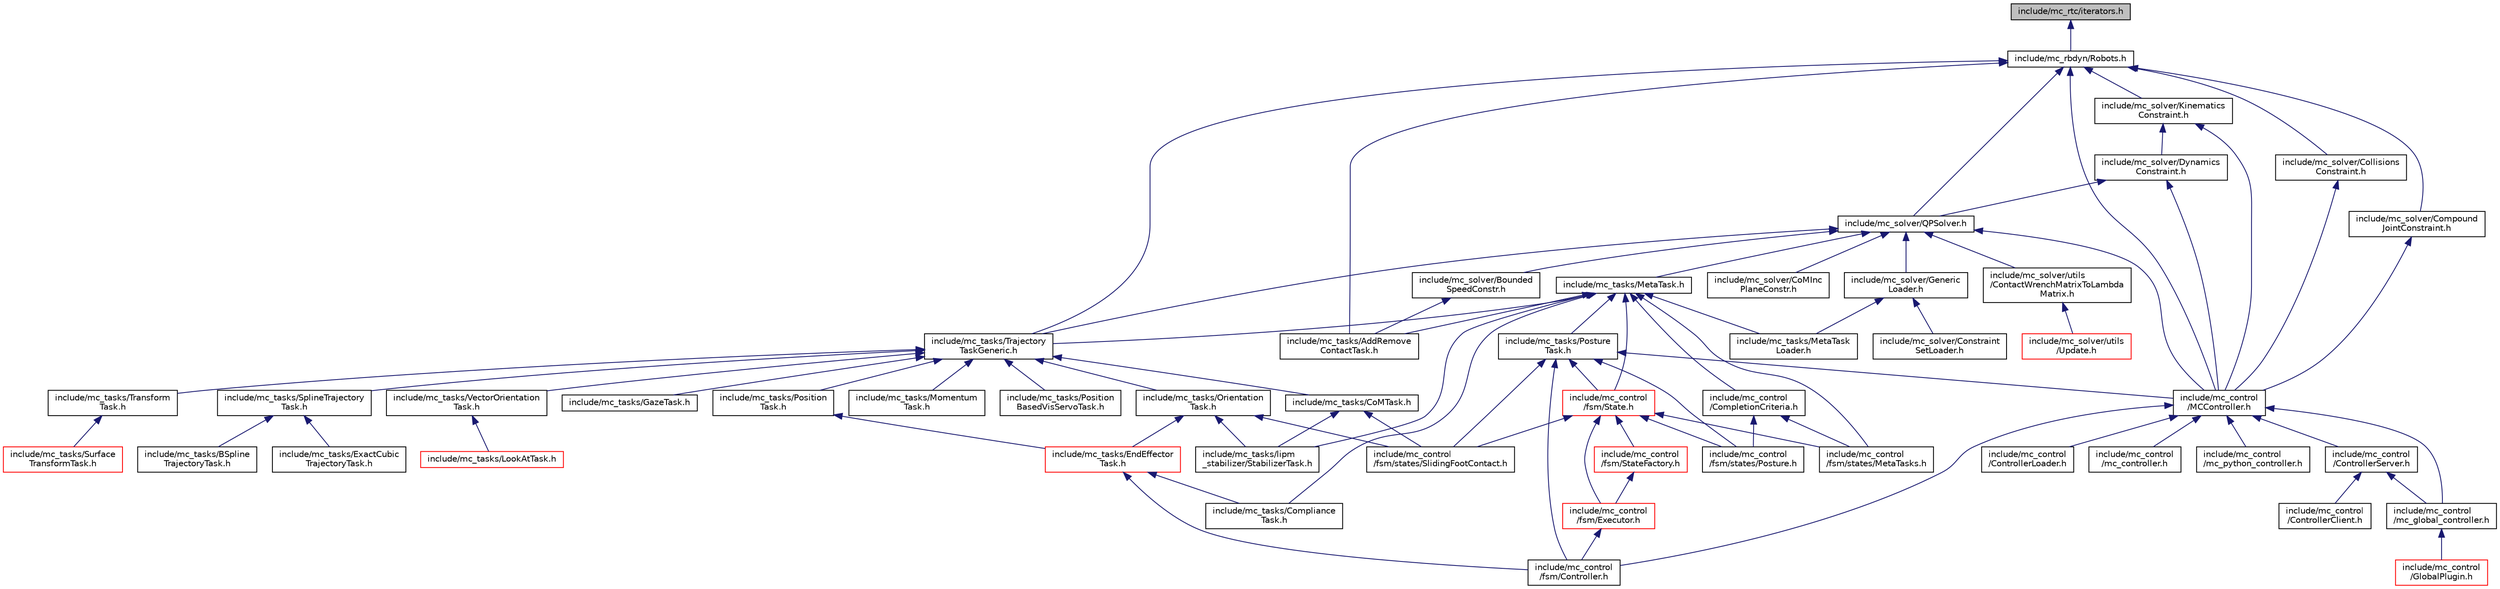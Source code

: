 digraph "include/mc_rtc/iterators.h"
{
 // INTERACTIVE_SVG=YES
  edge [fontname="Helvetica",fontsize="10",labelfontname="Helvetica",labelfontsize="10"];
  node [fontname="Helvetica",fontsize="10",shape=record];
  Node3 [label="include/mc_rtc/iterators.h",height=0.2,width=0.4,color="black", fillcolor="grey75", style="filled", fontcolor="black"];
  Node3 -> Node4 [dir="back",color="midnightblue",fontsize="10",style="solid",fontname="Helvetica"];
  Node4 [label="include/mc_rbdyn/Robots.h",height=0.2,width=0.4,color="black", fillcolor="white", style="filled",URL="$Robots_8h.html"];
  Node4 -> Node5 [dir="back",color="midnightblue",fontsize="10",style="solid",fontname="Helvetica"];
  Node5 [label="include/mc_solver/QPSolver.h",height=0.2,width=0.4,color="black", fillcolor="white", style="filled",URL="$QPSolver_8h.html"];
  Node5 -> Node6 [dir="back",color="midnightblue",fontsize="10",style="solid",fontname="Helvetica"];
  Node6 [label="include/mc_tasks/MetaTask.h",height=0.2,width=0.4,color="black", fillcolor="white", style="filled",URL="$MetaTask_8h.html"];
  Node6 -> Node7 [dir="back",color="midnightblue",fontsize="10",style="solid",fontname="Helvetica"];
  Node7 [label="include/mc_control\l/CompletionCriteria.h",height=0.2,width=0.4,color="black", fillcolor="white", style="filled",URL="$CompletionCriteria_8h.html"];
  Node7 -> Node8 [dir="back",color="midnightblue",fontsize="10",style="solid",fontname="Helvetica"];
  Node8 [label="include/mc_control\l/fsm/states/MetaTasks.h",height=0.2,width=0.4,color="black", fillcolor="white", style="filled",URL="$MetaTasks_8h.html"];
  Node7 -> Node9 [dir="back",color="midnightblue",fontsize="10",style="solid",fontname="Helvetica"];
  Node9 [label="include/mc_control\l/fsm/states/Posture.h",height=0.2,width=0.4,color="black", fillcolor="white", style="filled",URL="$Posture_8h.html"];
  Node6 -> Node10 [dir="back",color="midnightblue",fontsize="10",style="solid",fontname="Helvetica"];
  Node10 [label="include/mc_tasks/Posture\lTask.h",height=0.2,width=0.4,color="black", fillcolor="white", style="filled",URL="$PostureTask_8h.html"];
  Node10 -> Node11 [dir="back",color="midnightblue",fontsize="10",style="solid",fontname="Helvetica"];
  Node11 [label="include/mc_control\l/MCController.h",height=0.2,width=0.4,color="black", fillcolor="white", style="filled",URL="$MCController_8h.html"];
  Node11 -> Node12 [dir="back",color="midnightblue",fontsize="10",style="solid",fontname="Helvetica"];
  Node12 [label="include/mc_control\l/ControllerServer.h",height=0.2,width=0.4,color="black", fillcolor="white", style="filled",URL="$ControllerServer_8h.html"];
  Node12 -> Node13 [dir="back",color="midnightblue",fontsize="10",style="solid",fontname="Helvetica"];
  Node13 [label="include/mc_control\l/ControllerClient.h",height=0.2,width=0.4,color="black", fillcolor="white", style="filled",URL="$ControllerClient_8h.html"];
  Node12 -> Node14 [dir="back",color="midnightblue",fontsize="10",style="solid",fontname="Helvetica"];
  Node14 [label="include/mc_control\l/mc_global_controller.h",height=0.2,width=0.4,color="black", fillcolor="white", style="filled",URL="$mc__global__controller_8h.html"];
  Node14 -> Node15 [dir="back",color="midnightblue",fontsize="10",style="solid",fontname="Helvetica"];
  Node15 [label="include/mc_control\l/GlobalPlugin.h",height=0.2,width=0.4,color="red", fillcolor="white", style="filled",URL="$GlobalPlugin_8h.html"];
  Node11 -> Node18 [dir="back",color="midnightblue",fontsize="10",style="solid",fontname="Helvetica"];
  Node18 [label="include/mc_control\l/ControllerLoader.h",height=0.2,width=0.4,color="black", fillcolor="white", style="filled",URL="$ControllerLoader_8h.html"];
  Node11 -> Node19 [dir="back",color="midnightblue",fontsize="10",style="solid",fontname="Helvetica"];
  Node19 [label="include/mc_control\l/fsm/Controller.h",height=0.2,width=0.4,color="black", fillcolor="white", style="filled",URL="$Controller_8h.html"];
  Node11 -> Node14 [dir="back",color="midnightblue",fontsize="10",style="solid",fontname="Helvetica"];
  Node11 -> Node20 [dir="back",color="midnightblue",fontsize="10",style="solid",fontname="Helvetica"];
  Node20 [label="include/mc_control\l/mc_controller.h",height=0.2,width=0.4,color="black", fillcolor="white", style="filled",URL="$mc__controller_8h.html"];
  Node11 -> Node21 [dir="back",color="midnightblue",fontsize="10",style="solid",fontname="Helvetica"];
  Node21 [label="include/mc_control\l/mc_python_controller.h",height=0.2,width=0.4,color="black", fillcolor="white", style="filled",URL="$mc__python__controller_8h.html"];
  Node10 -> Node22 [dir="back",color="midnightblue",fontsize="10",style="solid",fontname="Helvetica"];
  Node22 [label="include/mc_control\l/fsm/State.h",height=0.2,width=0.4,color="red", fillcolor="white", style="filled",URL="$State_8h.html"];
  Node22 -> Node23 [dir="back",color="midnightblue",fontsize="10",style="solid",fontname="Helvetica"];
  Node23 [label="include/mc_control\l/fsm/Executor.h",height=0.2,width=0.4,color="red", fillcolor="white", style="filled",URL="$Executor_8h.html"];
  Node23 -> Node19 [dir="back",color="midnightblue",fontsize="10",style="solid",fontname="Helvetica"];
  Node22 -> Node25 [dir="back",color="midnightblue",fontsize="10",style="solid",fontname="Helvetica"];
  Node25 [label="include/mc_control\l/fsm/StateFactory.h",height=0.2,width=0.4,color="red", fillcolor="white", style="filled",URL="$StateFactory_8h.html"];
  Node25 -> Node23 [dir="back",color="midnightblue",fontsize="10",style="solid",fontname="Helvetica"];
  Node22 -> Node8 [dir="back",color="midnightblue",fontsize="10",style="solid",fontname="Helvetica"];
  Node22 -> Node9 [dir="back",color="midnightblue",fontsize="10",style="solid",fontname="Helvetica"];
  Node22 -> Node35 [dir="back",color="midnightblue",fontsize="10",style="solid",fontname="Helvetica"];
  Node35 [label="include/mc_control\l/fsm/states/SlidingFootContact.h",height=0.2,width=0.4,color="black", fillcolor="white", style="filled",URL="$SlidingFootContact_8h.html"];
  Node10 -> Node19 [dir="back",color="midnightblue",fontsize="10",style="solid",fontname="Helvetica"];
  Node10 -> Node9 [dir="back",color="midnightblue",fontsize="10",style="solid",fontname="Helvetica"];
  Node10 -> Node35 [dir="back",color="midnightblue",fontsize="10",style="solid",fontname="Helvetica"];
  Node6 -> Node22 [dir="back",color="midnightblue",fontsize="10",style="solid",fontname="Helvetica"];
  Node6 -> Node37 [dir="back",color="midnightblue",fontsize="10",style="solid",fontname="Helvetica"];
  Node37 [label="include/mc_tasks/Trajectory\lTaskGeneric.h",height=0.2,width=0.4,color="black", fillcolor="white", style="filled",URL="$TrajectoryTaskGeneric_8h.html"];
  Node37 -> Node38 [dir="back",color="midnightblue",fontsize="10",style="solid",fontname="Helvetica"];
  Node38 [label="include/mc_tasks/Orientation\lTask.h",height=0.2,width=0.4,color="black", fillcolor="white", style="filled",URL="$OrientationTask_8h.html"];
  Node38 -> Node39 [dir="back",color="midnightblue",fontsize="10",style="solid",fontname="Helvetica"];
  Node39 [label="include/mc_tasks/EndEffector\lTask.h",height=0.2,width=0.4,color="red", fillcolor="white", style="filled",URL="$EndEffectorTask_8h.html"];
  Node39 -> Node19 [dir="back",color="midnightblue",fontsize="10",style="solid",fontname="Helvetica"];
  Node39 -> Node41 [dir="back",color="midnightblue",fontsize="10",style="solid",fontname="Helvetica"];
  Node41 [label="include/mc_tasks/Compliance\lTask.h",height=0.2,width=0.4,color="black", fillcolor="white", style="filled",URL="$ComplianceTask_8h.html"];
  Node38 -> Node35 [dir="back",color="midnightblue",fontsize="10",style="solid",fontname="Helvetica"];
  Node38 -> Node42 [dir="back",color="midnightblue",fontsize="10",style="solid",fontname="Helvetica"];
  Node42 [label="include/mc_tasks/lipm\l_stabilizer/StabilizerTask.h",height=0.2,width=0.4,color="black", fillcolor="white", style="filled",URL="$StabilizerTask_8h.html"];
  Node37 -> Node43 [dir="back",color="midnightblue",fontsize="10",style="solid",fontname="Helvetica"];
  Node43 [label="include/mc_tasks/Position\lTask.h",height=0.2,width=0.4,color="black", fillcolor="white", style="filled",URL="$PositionTask_8h.html"];
  Node43 -> Node39 [dir="back",color="midnightblue",fontsize="10",style="solid",fontname="Helvetica"];
  Node37 -> Node44 [dir="back",color="midnightblue",fontsize="10",style="solid",fontname="Helvetica"];
  Node44 [label="include/mc_tasks/CoMTask.h",height=0.2,width=0.4,color="black", fillcolor="white", style="filled",URL="$CoMTask_8h.html"];
  Node44 -> Node35 [dir="back",color="midnightblue",fontsize="10",style="solid",fontname="Helvetica"];
  Node44 -> Node42 [dir="back",color="midnightblue",fontsize="10",style="solid",fontname="Helvetica"];
  Node37 -> Node45 [dir="back",color="midnightblue",fontsize="10",style="solid",fontname="Helvetica"];
  Node45 [label="include/mc_tasks/Transform\lTask.h",height=0.2,width=0.4,color="black", fillcolor="white", style="filled",URL="$TransformTask_8h.html"];
  Node45 -> Node46 [dir="back",color="midnightblue",fontsize="10",style="solid",fontname="Helvetica"];
  Node46 [label="include/mc_tasks/Surface\lTransformTask.h",height=0.2,width=0.4,color="red", fillcolor="white", style="filled",URL="$SurfaceTransformTask_8h.html"];
  Node37 -> Node51 [dir="back",color="midnightblue",fontsize="10",style="solid",fontname="Helvetica"];
  Node51 [label="include/mc_tasks/SplineTrajectory\lTask.h",height=0.2,width=0.4,color="black", fillcolor="white", style="filled",URL="$SplineTrajectoryTask_8h.html"];
  Node51 -> Node52 [dir="back",color="midnightblue",fontsize="10",style="solid",fontname="Helvetica"];
  Node52 [label="include/mc_tasks/BSpline\lTrajectoryTask.h",height=0.2,width=0.4,color="black", fillcolor="white", style="filled",URL="$BSplineTrajectoryTask_8h.html"];
  Node51 -> Node53 [dir="back",color="midnightblue",fontsize="10",style="solid",fontname="Helvetica"];
  Node53 [label="include/mc_tasks/ExactCubic\lTrajectoryTask.h",height=0.2,width=0.4,color="black", fillcolor="white", style="filled",URL="$ExactCubicTrajectoryTask_8h.html"];
  Node37 -> Node54 [dir="back",color="midnightblue",fontsize="10",style="solid",fontname="Helvetica"];
  Node54 [label="include/mc_tasks/GazeTask.h",height=0.2,width=0.4,color="black", fillcolor="white", style="filled",URL="$GazeTask_8h.html"];
  Node37 -> Node55 [dir="back",color="midnightblue",fontsize="10",style="solid",fontname="Helvetica"];
  Node55 [label="include/mc_tasks/VectorOrientation\lTask.h",height=0.2,width=0.4,color="black", fillcolor="white", style="filled",URL="$VectorOrientationTask_8h.html"];
  Node55 -> Node56 [dir="back",color="midnightblue",fontsize="10",style="solid",fontname="Helvetica"];
  Node56 [label="include/mc_tasks/LookAtTask.h",height=0.2,width=0.4,color="red", fillcolor="white", style="filled",URL="$LookAtTask_8h.html"];
  Node37 -> Node61 [dir="back",color="midnightblue",fontsize="10",style="solid",fontname="Helvetica"];
  Node61 [label="include/mc_tasks/Momentum\lTask.h",height=0.2,width=0.4,color="black", fillcolor="white", style="filled",URL="$MomentumTask_8h.html"];
  Node37 -> Node62 [dir="back",color="midnightblue",fontsize="10",style="solid",fontname="Helvetica"];
  Node62 [label="include/mc_tasks/Position\lBasedVisServoTask.h",height=0.2,width=0.4,color="black", fillcolor="white", style="filled",URL="$PositionBasedVisServoTask_8h.html"];
  Node6 -> Node8 [dir="back",color="midnightblue",fontsize="10",style="solid",fontname="Helvetica"];
  Node6 -> Node63 [dir="back",color="midnightblue",fontsize="10",style="solid",fontname="Helvetica"];
  Node63 [label="include/mc_tasks/AddRemove\lContactTask.h",height=0.2,width=0.4,color="black", fillcolor="white", style="filled",URL="$AddRemoveContactTask_8h.html"];
  Node6 -> Node41 [dir="back",color="midnightblue",fontsize="10",style="solid",fontname="Helvetica"];
  Node6 -> Node42 [dir="back",color="midnightblue",fontsize="10",style="solid",fontname="Helvetica"];
  Node6 -> Node64 [dir="back",color="midnightblue",fontsize="10",style="solid",fontname="Helvetica"];
  Node64 [label="include/mc_tasks/MetaTask\lLoader.h",height=0.2,width=0.4,color="black", fillcolor="white", style="filled",URL="$MetaTaskLoader_8h.html"];
  Node5 -> Node11 [dir="back",color="midnightblue",fontsize="10",style="solid",fontname="Helvetica"];
  Node5 -> Node37 [dir="back",color="midnightblue",fontsize="10",style="solid",fontname="Helvetica"];
  Node5 -> Node65 [dir="back",color="midnightblue",fontsize="10",style="solid",fontname="Helvetica"];
  Node65 [label="include/mc_solver/Bounded\lSpeedConstr.h",height=0.2,width=0.4,color="black", fillcolor="white", style="filled",URL="$BoundedSpeedConstr_8h.html"];
  Node65 -> Node63 [dir="back",color="midnightblue",fontsize="10",style="solid",fontname="Helvetica"];
  Node5 -> Node66 [dir="back",color="midnightblue",fontsize="10",style="solid",fontname="Helvetica"];
  Node66 [label="include/mc_solver/CoMInc\lPlaneConstr.h",height=0.2,width=0.4,color="black", fillcolor="white", style="filled",URL="$CoMIncPlaneConstr_8h.html"];
  Node5 -> Node67 [dir="back",color="midnightblue",fontsize="10",style="solid",fontname="Helvetica"];
  Node67 [label="include/mc_solver/Generic\lLoader.h",height=0.2,width=0.4,color="black", fillcolor="white", style="filled",URL="$GenericLoader_8h.html"];
  Node67 -> Node68 [dir="back",color="midnightblue",fontsize="10",style="solid",fontname="Helvetica"];
  Node68 [label="include/mc_solver/Constraint\lSetLoader.h",height=0.2,width=0.4,color="black", fillcolor="white", style="filled",URL="$ConstraintSetLoader_8h.html"];
  Node67 -> Node64 [dir="back",color="midnightblue",fontsize="10",style="solid",fontname="Helvetica"];
  Node5 -> Node69 [dir="back",color="midnightblue",fontsize="10",style="solid",fontname="Helvetica"];
  Node69 [label="include/mc_solver/utils\l/ContactWrenchMatrixToLambda\lMatrix.h",height=0.2,width=0.4,color="black", fillcolor="white", style="filled",URL="$ContactWrenchMatrixToLambdaMatrix_8h.html"];
  Node69 -> Node70 [dir="back",color="midnightblue",fontsize="10",style="solid",fontname="Helvetica"];
  Node70 [label="include/mc_solver/utils\l/Update.h",height=0.2,width=0.4,color="red", fillcolor="white", style="filled",URL="$Update_8h.html"];
  Node4 -> Node75 [dir="back",color="midnightblue",fontsize="10",style="solid",fontname="Helvetica"];
  Node75 [label="include/mc_solver/Kinematics\lConstraint.h",height=0.2,width=0.4,color="black", fillcolor="white", style="filled",URL="$KinematicsConstraint_8h.html"];
  Node75 -> Node76 [dir="back",color="midnightblue",fontsize="10",style="solid",fontname="Helvetica"];
  Node76 [label="include/mc_solver/Dynamics\lConstraint.h",height=0.2,width=0.4,color="black", fillcolor="white", style="filled",URL="$DynamicsConstraint_8h.html"];
  Node76 -> Node5 [dir="back",color="midnightblue",fontsize="10",style="solid",fontname="Helvetica"];
  Node76 -> Node11 [dir="back",color="midnightblue",fontsize="10",style="solid",fontname="Helvetica"];
  Node75 -> Node11 [dir="back",color="midnightblue",fontsize="10",style="solid",fontname="Helvetica"];
  Node4 -> Node11 [dir="back",color="midnightblue",fontsize="10",style="solid",fontname="Helvetica"];
  Node4 -> Node77 [dir="back",color="midnightblue",fontsize="10",style="solid",fontname="Helvetica"];
  Node77 [label="include/mc_solver/Collisions\lConstraint.h",height=0.2,width=0.4,color="black", fillcolor="white", style="filled",URL="$CollisionsConstraint_8h.html"];
  Node77 -> Node11 [dir="back",color="midnightblue",fontsize="10",style="solid",fontname="Helvetica"];
  Node4 -> Node78 [dir="back",color="midnightblue",fontsize="10",style="solid",fontname="Helvetica"];
  Node78 [label="include/mc_solver/Compound\lJointConstraint.h",height=0.2,width=0.4,color="black", fillcolor="white", style="filled",URL="$CompoundJointConstraint_8h.html"];
  Node78 -> Node11 [dir="back",color="midnightblue",fontsize="10",style="solid",fontname="Helvetica"];
  Node4 -> Node37 [dir="back",color="midnightblue",fontsize="10",style="solid",fontname="Helvetica"];
  Node4 -> Node63 [dir="back",color="midnightblue",fontsize="10",style="solid",fontname="Helvetica"];
}
